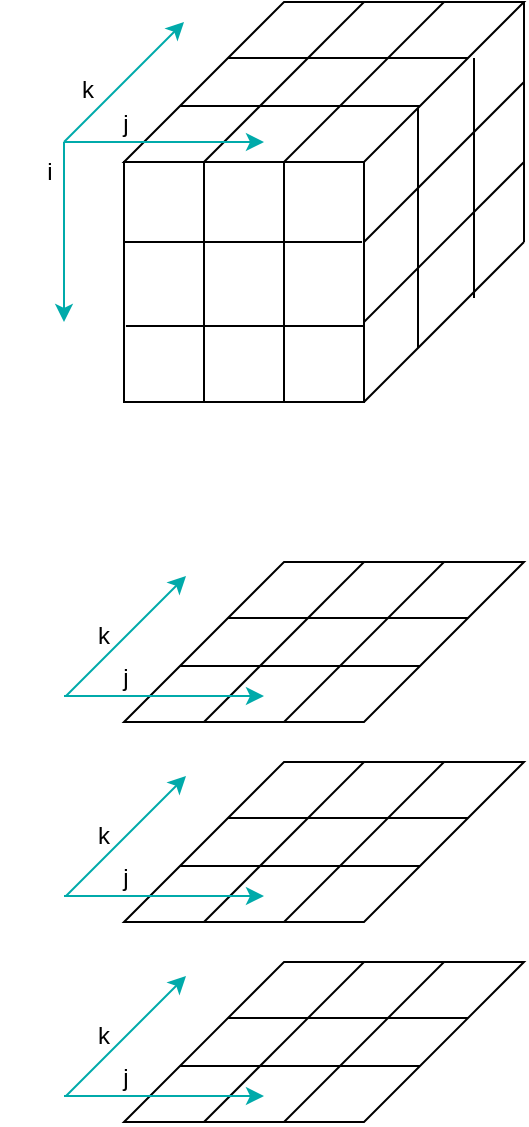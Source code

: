 <mxfile version="20.2.0" type="github">
  <diagram id="OLXH5Rios0bmcm2Qf8b4" name="ページ1">
    <mxGraphModel dx="513" dy="364" grid="1" gridSize="10" guides="1" tooltips="1" connect="1" arrows="1" fold="1" page="1" pageScale="1" pageWidth="827" pageHeight="1169" math="0" shadow="0">
      <root>
        <mxCell id="0" />
        <mxCell id="1" parent="0" />
        <mxCell id="bx8ym8qFhhhml1JpM3Kk-1" value="" style="shape=parallelogram;perimeter=parallelogramPerimeter;whiteSpace=wrap;html=1;fixedSize=1;size=80;" vertex="1" parent="1">
          <mxGeometry x="160" y="40" width="200" height="80" as="geometry" />
        </mxCell>
        <mxCell id="bx8ym8qFhhhml1JpM3Kk-2" value="" style="whiteSpace=wrap;html=1;aspect=fixed;" vertex="1" parent="1">
          <mxGeometry x="160" y="120" width="120" height="120" as="geometry" />
        </mxCell>
        <mxCell id="bx8ym8qFhhhml1JpM3Kk-4" value="" style="endArrow=none;html=1;rounded=0;entryX=1;entryY=0;entryDx=0;entryDy=0;" edge="1" parent="1" target="bx8ym8qFhhhml1JpM3Kk-1">
          <mxGeometry width="50" height="50" relative="1" as="geometry">
            <mxPoint x="360" y="160" as="sourcePoint" />
            <mxPoint x="370" y="170" as="targetPoint" />
          </mxGeometry>
        </mxCell>
        <mxCell id="bx8ym8qFhhhml1JpM3Kk-6" value="" style="endArrow=none;html=1;rounded=0;exitX=1;exitY=1;exitDx=0;exitDy=0;" edge="1" parent="1" source="bx8ym8qFhhhml1JpM3Kk-2">
          <mxGeometry width="50" height="50" relative="1" as="geometry">
            <mxPoint x="320" y="220" as="sourcePoint" />
            <mxPoint x="360" y="160" as="targetPoint" />
          </mxGeometry>
        </mxCell>
        <mxCell id="bx8ym8qFhhhml1JpM3Kk-7" value="" style="endArrow=none;html=1;rounded=0;entryX=1;entryY=0;entryDx=0;entryDy=0;" edge="1" parent="1">
          <mxGeometry width="50" height="50" relative="1" as="geometry">
            <mxPoint x="200" y="240" as="sourcePoint" />
            <mxPoint x="200" y="120" as="targetPoint" />
          </mxGeometry>
        </mxCell>
        <mxCell id="bx8ym8qFhhhml1JpM3Kk-8" value="" style="endArrow=none;html=1;rounded=0;entryX=1;entryY=0;entryDx=0;entryDy=0;" edge="1" parent="1">
          <mxGeometry width="50" height="50" relative="1" as="geometry">
            <mxPoint x="240" y="240" as="sourcePoint" />
            <mxPoint x="240" y="120" as="targetPoint" />
          </mxGeometry>
        </mxCell>
        <mxCell id="bx8ym8qFhhhml1JpM3Kk-9" value="" style="endArrow=none;html=1;rounded=0;exitX=1;exitY=1;exitDx=0;exitDy=0;" edge="1" parent="1">
          <mxGeometry width="50" height="50" relative="1" as="geometry">
            <mxPoint x="280" y="160" as="sourcePoint" />
            <mxPoint x="360" y="80" as="targetPoint" />
          </mxGeometry>
        </mxCell>
        <mxCell id="bx8ym8qFhhhml1JpM3Kk-10" value="" style="endArrow=none;html=1;rounded=0;exitX=1;exitY=1;exitDx=0;exitDy=0;" edge="1" parent="1">
          <mxGeometry width="50" height="50" relative="1" as="geometry">
            <mxPoint x="280" y="200" as="sourcePoint" />
            <mxPoint x="360" y="120" as="targetPoint" />
          </mxGeometry>
        </mxCell>
        <mxCell id="bx8ym8qFhhhml1JpM3Kk-11" value="" style="endArrow=none;html=1;rounded=0;entryX=1;entryY=0;entryDx=0;entryDy=0;" edge="1" parent="1">
          <mxGeometry width="50" height="50" relative="1" as="geometry">
            <mxPoint x="335" y="188" as="sourcePoint" />
            <mxPoint x="335" y="68" as="targetPoint" />
          </mxGeometry>
        </mxCell>
        <mxCell id="bx8ym8qFhhhml1JpM3Kk-12" value="" style="endArrow=none;html=1;rounded=0;entryX=1;entryY=0;entryDx=0;entryDy=0;" edge="1" parent="1">
          <mxGeometry width="50" height="50" relative="1" as="geometry">
            <mxPoint x="307" y="213" as="sourcePoint" />
            <mxPoint x="307" y="93" as="targetPoint" />
          </mxGeometry>
        </mxCell>
        <mxCell id="bx8ym8qFhhhml1JpM3Kk-13" value="" style="endArrow=none;html=1;rounded=0;" edge="1" parent="1">
          <mxGeometry width="50" height="50" relative="1" as="geometry">
            <mxPoint x="188" y="92" as="sourcePoint" />
            <mxPoint x="308" y="92" as="targetPoint" />
          </mxGeometry>
        </mxCell>
        <mxCell id="bx8ym8qFhhhml1JpM3Kk-14" value="" style="endArrow=none;html=1;rounded=0;" edge="1" parent="1">
          <mxGeometry width="50" height="50" relative="1" as="geometry">
            <mxPoint x="212" y="68" as="sourcePoint" />
            <mxPoint x="332" y="68" as="targetPoint" />
          </mxGeometry>
        </mxCell>
        <mxCell id="bx8ym8qFhhhml1JpM3Kk-15" value="" style="endArrow=none;html=1;rounded=0;exitX=1;exitY=1;exitDx=0;exitDy=0;" edge="1" parent="1">
          <mxGeometry width="50" height="50" relative="1" as="geometry">
            <mxPoint x="200" y="120" as="sourcePoint" />
            <mxPoint x="280" y="40" as="targetPoint" />
          </mxGeometry>
        </mxCell>
        <mxCell id="bx8ym8qFhhhml1JpM3Kk-16" value="" style="endArrow=none;html=1;rounded=0;exitX=1;exitY=1;exitDx=0;exitDy=0;" edge="1" parent="1">
          <mxGeometry width="50" height="50" relative="1" as="geometry">
            <mxPoint x="240" y="120" as="sourcePoint" />
            <mxPoint x="320" y="40" as="targetPoint" />
          </mxGeometry>
        </mxCell>
        <mxCell id="bx8ym8qFhhhml1JpM3Kk-19" value="" style="endArrow=none;html=1;rounded=0;exitX=0.008;exitY=0.683;exitDx=0;exitDy=0;exitPerimeter=0;entryX=1;entryY=0.683;entryDx=0;entryDy=0;entryPerimeter=0;" edge="1" parent="1" source="bx8ym8qFhhhml1JpM3Kk-2" target="bx8ym8qFhhhml1JpM3Kk-2">
          <mxGeometry width="50" height="50" relative="1" as="geometry">
            <mxPoint x="320" y="220" as="sourcePoint" />
            <mxPoint x="370" y="170" as="targetPoint" />
          </mxGeometry>
        </mxCell>
        <mxCell id="bx8ym8qFhhhml1JpM3Kk-20" value="" style="endArrow=none;html=1;rounded=0;exitX=0.008;exitY=0.683;exitDx=0;exitDy=0;exitPerimeter=0;entryX=1;entryY=0.683;entryDx=0;entryDy=0;entryPerimeter=0;" edge="1" parent="1">
          <mxGeometry width="50" height="50" relative="1" as="geometry">
            <mxPoint x="160.0" y="160.0" as="sourcePoint" />
            <mxPoint x="279.04" y="160.0" as="targetPoint" />
          </mxGeometry>
        </mxCell>
        <mxCell id="bx8ym8qFhhhml1JpM3Kk-21" value="" style="endArrow=classic;html=1;rounded=0;strokeColor=#00AAAA;entryX=0.35;entryY=0.875;entryDx=0;entryDy=0;entryPerimeter=0;" edge="1" parent="1" target="bx8ym8qFhhhml1JpM3Kk-1">
          <mxGeometry width="50" height="50" relative="1" as="geometry">
            <mxPoint x="130" y="110" as="sourcePoint" />
            <mxPoint x="300" y="170" as="targetPoint" />
          </mxGeometry>
        </mxCell>
        <mxCell id="bx8ym8qFhhhml1JpM3Kk-23" value="" style="endArrow=classic;html=1;rounded=0;strokeColor=#00AAAA;" edge="1" parent="1">
          <mxGeometry width="50" height="50" relative="1" as="geometry">
            <mxPoint x="130" y="110" as="sourcePoint" />
            <mxPoint x="130" y="200" as="targetPoint" />
          </mxGeometry>
        </mxCell>
        <mxCell id="bx8ym8qFhhhml1JpM3Kk-24" value="" style="endArrow=classic;html=1;rounded=0;strokeColor=#00AAAA;" edge="1" parent="1">
          <mxGeometry width="50" height="50" relative="1" as="geometry">
            <mxPoint x="130" y="110" as="sourcePoint" />
            <mxPoint x="190" y="50" as="targetPoint" />
          </mxGeometry>
        </mxCell>
        <mxCell id="bx8ym8qFhhhml1JpM3Kk-25" value="i" style="text;html=1;strokeColor=none;fillColor=none;align=center;verticalAlign=middle;whiteSpace=wrap;rounded=0;" vertex="1" parent="1">
          <mxGeometry x="98" y="110" width="50" height="30" as="geometry" />
        </mxCell>
        <mxCell id="bx8ym8qFhhhml1JpM3Kk-26" value="j" style="text;html=1;strokeColor=none;fillColor=none;align=center;verticalAlign=middle;whiteSpace=wrap;rounded=0;" vertex="1" parent="1">
          <mxGeometry x="136" y="86" width="50" height="30" as="geometry" />
        </mxCell>
        <mxCell id="bx8ym8qFhhhml1JpM3Kk-28" value="k" style="text;html=1;strokeColor=none;fillColor=none;align=center;verticalAlign=middle;whiteSpace=wrap;rounded=0;" vertex="1" parent="1">
          <mxGeometry x="117" y="69" width="50" height="30" as="geometry" />
        </mxCell>
        <mxCell id="bx8ym8qFhhhml1JpM3Kk-38" value="" style="shape=parallelogram;perimeter=parallelogramPerimeter;whiteSpace=wrap;html=1;fixedSize=1;size=80;" vertex="1" parent="1">
          <mxGeometry x="160" y="320" width="200" height="80" as="geometry" />
        </mxCell>
        <mxCell id="bx8ym8qFhhhml1JpM3Kk-39" value="" style="endArrow=none;html=1;rounded=0;" edge="1" parent="1">
          <mxGeometry width="50" height="50" relative="1" as="geometry">
            <mxPoint x="188" y="372" as="sourcePoint" />
            <mxPoint x="308" y="372" as="targetPoint" />
          </mxGeometry>
        </mxCell>
        <mxCell id="bx8ym8qFhhhml1JpM3Kk-40" value="" style="endArrow=none;html=1;rounded=0;" edge="1" parent="1">
          <mxGeometry width="50" height="50" relative="1" as="geometry">
            <mxPoint x="212" y="348" as="sourcePoint" />
            <mxPoint x="332" y="348" as="targetPoint" />
          </mxGeometry>
        </mxCell>
        <mxCell id="bx8ym8qFhhhml1JpM3Kk-41" value="" style="endArrow=none;html=1;rounded=0;exitX=1;exitY=1;exitDx=0;exitDy=0;" edge="1" parent="1">
          <mxGeometry width="50" height="50" relative="1" as="geometry">
            <mxPoint x="200" y="400" as="sourcePoint" />
            <mxPoint x="280" y="320" as="targetPoint" />
          </mxGeometry>
        </mxCell>
        <mxCell id="bx8ym8qFhhhml1JpM3Kk-42" value="" style="endArrow=none;html=1;rounded=0;exitX=1;exitY=1;exitDx=0;exitDy=0;" edge="1" parent="1">
          <mxGeometry width="50" height="50" relative="1" as="geometry">
            <mxPoint x="240" y="400" as="sourcePoint" />
            <mxPoint x="320" y="320" as="targetPoint" />
          </mxGeometry>
        </mxCell>
        <mxCell id="bx8ym8qFhhhml1JpM3Kk-43" value="" style="shape=parallelogram;perimeter=parallelogramPerimeter;whiteSpace=wrap;html=1;fixedSize=1;size=80;" vertex="1" parent="1">
          <mxGeometry x="160" y="420" width="200" height="80" as="geometry" />
        </mxCell>
        <mxCell id="bx8ym8qFhhhml1JpM3Kk-44" value="" style="endArrow=none;html=1;rounded=0;" edge="1" parent="1">
          <mxGeometry width="50" height="50" relative="1" as="geometry">
            <mxPoint x="188" y="472" as="sourcePoint" />
            <mxPoint x="308" y="472" as="targetPoint" />
          </mxGeometry>
        </mxCell>
        <mxCell id="bx8ym8qFhhhml1JpM3Kk-45" value="" style="endArrow=none;html=1;rounded=0;" edge="1" parent="1">
          <mxGeometry width="50" height="50" relative="1" as="geometry">
            <mxPoint x="212" y="448" as="sourcePoint" />
            <mxPoint x="332" y="448" as="targetPoint" />
          </mxGeometry>
        </mxCell>
        <mxCell id="bx8ym8qFhhhml1JpM3Kk-46" value="" style="endArrow=none;html=1;rounded=0;exitX=1;exitY=1;exitDx=0;exitDy=0;" edge="1" parent="1">
          <mxGeometry width="50" height="50" relative="1" as="geometry">
            <mxPoint x="200" y="500" as="sourcePoint" />
            <mxPoint x="280" y="420" as="targetPoint" />
          </mxGeometry>
        </mxCell>
        <mxCell id="bx8ym8qFhhhml1JpM3Kk-47" value="" style="endArrow=none;html=1;rounded=0;exitX=1;exitY=1;exitDx=0;exitDy=0;" edge="1" parent="1">
          <mxGeometry width="50" height="50" relative="1" as="geometry">
            <mxPoint x="240" y="500" as="sourcePoint" />
            <mxPoint x="320" y="420" as="targetPoint" />
          </mxGeometry>
        </mxCell>
        <mxCell id="bx8ym8qFhhhml1JpM3Kk-48" value="" style="shape=parallelogram;perimeter=parallelogramPerimeter;whiteSpace=wrap;html=1;fixedSize=1;size=80;" vertex="1" parent="1">
          <mxGeometry x="160" y="520" width="200" height="80" as="geometry" />
        </mxCell>
        <mxCell id="bx8ym8qFhhhml1JpM3Kk-49" value="" style="endArrow=none;html=1;rounded=0;" edge="1" parent="1">
          <mxGeometry width="50" height="50" relative="1" as="geometry">
            <mxPoint x="188" y="572" as="sourcePoint" />
            <mxPoint x="308" y="572" as="targetPoint" />
          </mxGeometry>
        </mxCell>
        <mxCell id="bx8ym8qFhhhml1JpM3Kk-50" value="" style="endArrow=none;html=1;rounded=0;" edge="1" parent="1">
          <mxGeometry width="50" height="50" relative="1" as="geometry">
            <mxPoint x="212" y="548" as="sourcePoint" />
            <mxPoint x="332" y="548" as="targetPoint" />
          </mxGeometry>
        </mxCell>
        <mxCell id="bx8ym8qFhhhml1JpM3Kk-51" value="" style="endArrow=none;html=1;rounded=0;exitX=1;exitY=1;exitDx=0;exitDy=0;" edge="1" parent="1">
          <mxGeometry width="50" height="50" relative="1" as="geometry">
            <mxPoint x="200" y="600" as="sourcePoint" />
            <mxPoint x="280" y="520" as="targetPoint" />
          </mxGeometry>
        </mxCell>
        <mxCell id="bx8ym8qFhhhml1JpM3Kk-52" value="" style="endArrow=none;html=1;rounded=0;exitX=1;exitY=1;exitDx=0;exitDy=0;" edge="1" parent="1">
          <mxGeometry width="50" height="50" relative="1" as="geometry">
            <mxPoint x="240" y="600" as="sourcePoint" />
            <mxPoint x="320" y="520" as="targetPoint" />
          </mxGeometry>
        </mxCell>
        <mxCell id="bx8ym8qFhhhml1JpM3Kk-53" value="" style="endArrow=classic;html=1;rounded=0;strokeColor=#00AAAA;entryX=0.35;entryY=0.875;entryDx=0;entryDy=0;entryPerimeter=0;" edge="1" parent="1">
          <mxGeometry width="50" height="50" relative="1" as="geometry">
            <mxPoint x="130" y="587" as="sourcePoint" />
            <mxPoint x="230" y="587" as="targetPoint" />
          </mxGeometry>
        </mxCell>
        <mxCell id="bx8ym8qFhhhml1JpM3Kk-54" value="j" style="text;html=1;strokeColor=none;fillColor=none;align=center;verticalAlign=middle;whiteSpace=wrap;rounded=0;" vertex="1" parent="1">
          <mxGeometry x="136" y="563" width="50" height="30" as="geometry" />
        </mxCell>
        <mxCell id="bx8ym8qFhhhml1JpM3Kk-55" value="k" style="text;html=1;strokeColor=none;fillColor=none;align=center;verticalAlign=middle;whiteSpace=wrap;rounded=0;" vertex="1" parent="1">
          <mxGeometry x="125" y="542" width="50" height="30" as="geometry" />
        </mxCell>
        <mxCell id="bx8ym8qFhhhml1JpM3Kk-57" value="" style="endArrow=classic;html=1;rounded=0;strokeColor=#00AAAA;" edge="1" parent="1">
          <mxGeometry width="50" height="50" relative="1" as="geometry">
            <mxPoint x="131" y="587" as="sourcePoint" />
            <mxPoint x="191" y="527" as="targetPoint" />
          </mxGeometry>
        </mxCell>
        <mxCell id="bx8ym8qFhhhml1JpM3Kk-58" value="" style="endArrow=classic;html=1;rounded=0;strokeColor=#00AAAA;entryX=0.35;entryY=0.875;entryDx=0;entryDy=0;entryPerimeter=0;" edge="1" parent="1">
          <mxGeometry width="50" height="50" relative="1" as="geometry">
            <mxPoint x="130" y="387" as="sourcePoint" />
            <mxPoint x="230" y="387" as="targetPoint" />
          </mxGeometry>
        </mxCell>
        <mxCell id="bx8ym8qFhhhml1JpM3Kk-59" value="j" style="text;html=1;strokeColor=none;fillColor=none;align=center;verticalAlign=middle;whiteSpace=wrap;rounded=0;" vertex="1" parent="1">
          <mxGeometry x="136" y="363" width="50" height="30" as="geometry" />
        </mxCell>
        <mxCell id="bx8ym8qFhhhml1JpM3Kk-60" value="k" style="text;html=1;strokeColor=none;fillColor=none;align=center;verticalAlign=middle;whiteSpace=wrap;rounded=0;" vertex="1" parent="1">
          <mxGeometry x="125" y="342" width="50" height="30" as="geometry" />
        </mxCell>
        <mxCell id="bx8ym8qFhhhml1JpM3Kk-61" value="" style="endArrow=classic;html=1;rounded=0;strokeColor=#00AAAA;" edge="1" parent="1">
          <mxGeometry width="50" height="50" relative="1" as="geometry">
            <mxPoint x="131" y="387" as="sourcePoint" />
            <mxPoint x="191" y="327" as="targetPoint" />
          </mxGeometry>
        </mxCell>
        <mxCell id="bx8ym8qFhhhml1JpM3Kk-62" value="" style="endArrow=classic;html=1;rounded=0;strokeColor=#00AAAA;entryX=0.35;entryY=0.875;entryDx=0;entryDy=0;entryPerimeter=0;" edge="1" parent="1">
          <mxGeometry width="50" height="50" relative="1" as="geometry">
            <mxPoint x="130" y="487" as="sourcePoint" />
            <mxPoint x="230" y="487" as="targetPoint" />
          </mxGeometry>
        </mxCell>
        <mxCell id="bx8ym8qFhhhml1JpM3Kk-63" value="j" style="text;html=1;strokeColor=none;fillColor=none;align=center;verticalAlign=middle;whiteSpace=wrap;rounded=0;" vertex="1" parent="1">
          <mxGeometry x="136" y="463" width="50" height="30" as="geometry" />
        </mxCell>
        <mxCell id="bx8ym8qFhhhml1JpM3Kk-64" value="k" style="text;html=1;strokeColor=none;fillColor=none;align=center;verticalAlign=middle;whiteSpace=wrap;rounded=0;" vertex="1" parent="1">
          <mxGeometry x="125" y="442" width="50" height="30" as="geometry" />
        </mxCell>
        <mxCell id="bx8ym8qFhhhml1JpM3Kk-65" value="" style="endArrow=classic;html=1;rounded=0;strokeColor=#00AAAA;" edge="1" parent="1">
          <mxGeometry width="50" height="50" relative="1" as="geometry">
            <mxPoint x="131" y="487" as="sourcePoint" />
            <mxPoint x="191" y="427" as="targetPoint" />
          </mxGeometry>
        </mxCell>
      </root>
    </mxGraphModel>
  </diagram>
</mxfile>
